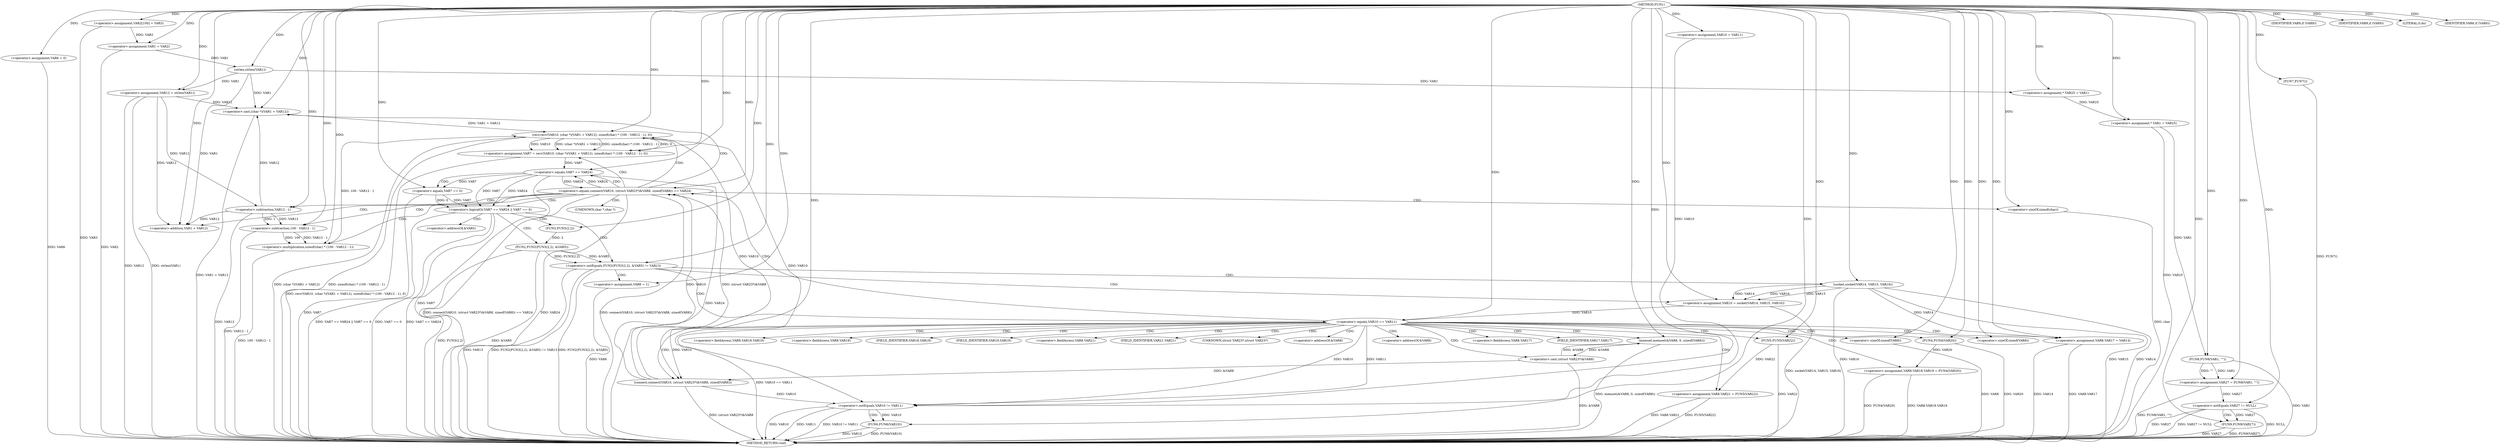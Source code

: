 digraph FUN1 {  
"1000100" [label = "(METHOD,FUN1)" ]
"1000263" [label = "(METHOD_RETURN,void)" ]
"1000104" [label = "(<operator>.assignment,VAR2[100] = VAR3)" ]
"1000107" [label = "(<operator>.assignment,VAR1 = VAR2)" ]
"1000113" [label = "(<operator>.assignment,VAR6 = 0)" ]
"1000120" [label = "(<operator>.assignment,VAR10 = VAR11)" ]
"1000124" [label = "(<operator>.assignment,VAR12 = strlen(VAR1))" ]
"1000126" [label = "(strlen,strlen(VAR1))" ]
"1000131" [label = "(<operator>.notEquals,FUN2(FUN3(2,2), &VAR5) != VAR13)" ]
"1000132" [label = "(FUN2,FUN2(FUN3(2,2), &VAR5))" ]
"1000133" [label = "(FUN3,FUN3(2,2))" ]
"1000141" [label = "(<operator>.assignment,VAR6 = 1)" ]
"1000144" [label = "(<operator>.assignment,VAR10 = socket(VAR14, VAR15, VAR16))" ]
"1000146" [label = "(socket,socket(VAR14, VAR15, VAR16))" ]
"1000151" [label = "(<operator>.equals,VAR10 == VAR11)" ]
"1000156" [label = "(memset,memset(&VAR8, 0, sizeof(VAR8)))" ]
"1000160" [label = "(<operator>.sizeOf,sizeof(VAR8))" ]
"1000162" [label = "(<operator>.assignment,VAR8.VAR17 = VAR14)" ]
"1000167" [label = "(<operator>.assignment,VAR8.VAR18.VAR19 = FUN4(VAR20))" ]
"1000173" [label = "(FUN4,FUN4(VAR20))" ]
"1000175" [label = "(<operator>.assignment,VAR8.VAR21 = FUN5(VAR22))" ]
"1000179" [label = "(FUN5,FUN5(VAR22))" ]
"1000182" [label = "(<operator>.equals,connect(VAR10, (struct VAR23*)&VAR8, sizeof(VAR8)) == VAR24)" ]
"1000183" [label = "(connect,connect(VAR10, (struct VAR23*)&VAR8, sizeof(VAR8)))" ]
"1000185" [label = "(<operator>.cast,(struct VAR23*)&VAR8)" ]
"1000189" [label = "(<operator>.sizeOf,sizeof(VAR8))" ]
"1000194" [label = "(<operator>.assignment,VAR7 = recv(VAR10, (char *)(VAR1 + VAR12), sizeof(char) * (100 - VAR12 - 1), 0))" ]
"1000196" [label = "(recv,recv(VAR10, (char *)(VAR1 + VAR12), sizeof(char) * (100 - VAR12 - 1), 0))" ]
"1000198" [label = "(<operator>.cast,(char *)(VAR1 + VAR12))" ]
"1000200" [label = "(<operator>.addition,VAR1 + VAR12)" ]
"1000203" [label = "(<operator>.multiplication,sizeof(char) * (100 - VAR12 - 1))" ]
"1000204" [label = "(<operator>.sizeOf,sizeof(char))" ]
"1000206" [label = "(<operator>.subtraction,100 - VAR12 - 1)" ]
"1000208" [label = "(<operator>.subtraction,VAR12 - 1)" ]
"1000213" [label = "(<operator>.logicalOr,VAR7 == VAR24 || VAR7 == 0)" ]
"1000214" [label = "(<operator>.equals,VAR7 == VAR24)" ]
"1000217" [label = "(<operator>.equals,VAR7 == 0)" ]
"1000223" [label = "(IDENTIFIER,VAR9,if (VAR9))" ]
"1000226" [label = "(IDENTIFIER,VAR9,if (VAR9))" ]
"1000228" [label = "(LITERAL,0,do)" ]
"1000230" [label = "(<operator>.notEquals,VAR10 != VAR11)" ]
"1000234" [label = "(FUN6,FUN6(VAR10))" ]
"1000237" [label = "(IDENTIFIER,VAR6,if (VAR6))" ]
"1000239" [label = "(FUN7,FUN7())" ]
"1000242" [label = "(<operator>.assignment,* VAR25 = VAR1)" ]
"1000246" [label = "(<operator>.assignment,* VAR1 = VAR25)" ]
"1000251" [label = "(<operator>.assignment,VAR27 = FUN8(VAR1, \"\"))" ]
"1000253" [label = "(FUN8,FUN8(VAR1, \"\"))" ]
"1000257" [label = "(<operator>.notEquals,VAR27 != NULL)" ]
"1000261" [label = "(FUN9,FUN9(VAR27))" ]
"1000136" [label = "(<operator>.addressOf,&VAR5)" ]
"1000157" [label = "(<operator>.addressOf,&VAR8)" ]
"1000163" [label = "(<operator>.fieldAccess,VAR8.VAR17)" ]
"1000165" [label = "(FIELD_IDENTIFIER,VAR17,VAR17)" ]
"1000168" [label = "(<operator>.fieldAccess,VAR8.VAR18.VAR19)" ]
"1000169" [label = "(<operator>.fieldAccess,VAR8.VAR18)" ]
"1000171" [label = "(FIELD_IDENTIFIER,VAR18,VAR18)" ]
"1000172" [label = "(FIELD_IDENTIFIER,VAR19,VAR19)" ]
"1000176" [label = "(<operator>.fieldAccess,VAR8.VAR21)" ]
"1000178" [label = "(FIELD_IDENTIFIER,VAR21,VAR21)" ]
"1000186" [label = "(UNKNOWN,struct VAR23*,struct VAR23*)" ]
"1000187" [label = "(<operator>.addressOf,&VAR8)" ]
"1000199" [label = "(UNKNOWN,char *,char *)" ]
  "1000208" -> "1000263"  [ label = "DDG: VAR12"] 
  "1000183" -> "1000263"  [ label = "DDG: (struct VAR23*)&VAR8"] 
  "1000162" -> "1000263"  [ label = "DDG: VAR14"] 
  "1000230" -> "1000263"  [ label = "DDG: VAR10"] 
  "1000132" -> "1000263"  [ label = "DDG: FUN3(2,2)"] 
  "1000261" -> "1000263"  [ label = "DDG: VAR27"] 
  "1000230" -> "1000263"  [ label = "DDG: VAR11"] 
  "1000204" -> "1000263"  [ label = "DDG: char"] 
  "1000182" -> "1000263"  [ label = "DDG: connect(VAR10, (struct VAR23*)&VAR8, sizeof(VAR8)) == VAR24"] 
  "1000257" -> "1000263"  [ label = "DDG: NULL"] 
  "1000246" -> "1000263"  [ label = "DDG: VAR25"] 
  "1000167" -> "1000263"  [ label = "DDG: VAR8.VAR18.VAR19"] 
  "1000124" -> "1000263"  [ label = "DDG: strlen(VAR1)"] 
  "1000185" -> "1000263"  [ label = "DDG: &VAR8"] 
  "1000141" -> "1000263"  [ label = "DDG: VAR6"] 
  "1000124" -> "1000263"  [ label = "DDG: VAR12"] 
  "1000151" -> "1000263"  [ label = "DDG: VAR10 == VAR11"] 
  "1000239" -> "1000263"  [ label = "DDG: FUN7()"] 
  "1000251" -> "1000263"  [ label = "DDG: FUN8(VAR1, \"\")"] 
  "1000234" -> "1000263"  [ label = "DDG: VAR10"] 
  "1000189" -> "1000263"  [ label = "DDG: VAR8"] 
  "1000198" -> "1000263"  [ label = "DDG: VAR1 + VAR12"] 
  "1000214" -> "1000263"  [ label = "DDG: VAR24"] 
  "1000175" -> "1000263"  [ label = "DDG: FUN5(VAR22)"] 
  "1000213" -> "1000263"  [ label = "DDG: VAR7 == 0"] 
  "1000113" -> "1000263"  [ label = "DDG: VAR6"] 
  "1000213" -> "1000263"  [ label = "DDG: VAR7 == VAR24"] 
  "1000253" -> "1000263"  [ label = "DDG: VAR1"] 
  "1000203" -> "1000263"  [ label = "DDG: 100 - VAR12 - 1"] 
  "1000131" -> "1000263"  [ label = "DDG: FUN2(FUN3(2,2), &VAR5)"] 
  "1000182" -> "1000263"  [ label = "DDG: VAR24"] 
  "1000179" -> "1000263"  [ label = "DDG: VAR22"] 
  "1000217" -> "1000263"  [ label = "DDG: VAR7"] 
  "1000196" -> "1000263"  [ label = "DDG: sizeof(char) * (100 - VAR12 - 1)"] 
  "1000206" -> "1000263"  [ label = "DDG: VAR12 - 1"] 
  "1000146" -> "1000263"  [ label = "DDG: VAR16"] 
  "1000257" -> "1000263"  [ label = "DDG: VAR27"] 
  "1000146" -> "1000263"  [ label = "DDG: VAR15"] 
  "1000175" -> "1000263"  [ label = "DDG: VAR8.VAR21"] 
  "1000213" -> "1000263"  [ label = "DDG: VAR7 == VAR24 || VAR7 == 0"] 
  "1000167" -> "1000263"  [ label = "DDG: FUN4(VAR20)"] 
  "1000234" -> "1000263"  [ label = "DDG: FUN6(VAR10)"] 
  "1000230" -> "1000263"  [ label = "DDG: VAR10 != VAR11"] 
  "1000132" -> "1000263"  [ label = "DDG: &VAR5"] 
  "1000214" -> "1000263"  [ label = "DDG: VAR7"] 
  "1000257" -> "1000263"  [ label = "DDG: VAR27 != NULL"] 
  "1000261" -> "1000263"  [ label = "DDG: FUN9(VAR27)"] 
  "1000156" -> "1000263"  [ label = "DDG: memset(&VAR8, 0, sizeof(VAR8))"] 
  "1000131" -> "1000263"  [ label = "DDG: VAR13"] 
  "1000162" -> "1000263"  [ label = "DDG: VAR8.VAR17"] 
  "1000194" -> "1000263"  [ label = "DDG: recv(VAR10, (char *)(VAR1 + VAR12), sizeof(char) * (100 - VAR12 - 1), 0)"] 
  "1000144" -> "1000263"  [ label = "DDG: socket(VAR14, VAR15, VAR16)"] 
  "1000146" -> "1000263"  [ label = "DDG: VAR14"] 
  "1000182" -> "1000263"  [ label = "DDG: connect(VAR10, (struct VAR23*)&VAR8, sizeof(VAR8))"] 
  "1000173" -> "1000263"  [ label = "DDG: VAR20"] 
  "1000104" -> "1000263"  [ label = "DDG: VAR3"] 
  "1000107" -> "1000263"  [ label = "DDG: VAR2"] 
  "1000131" -> "1000263"  [ label = "DDG: FUN2(FUN3(2,2), &VAR5) != VAR13"] 
  "1000196" -> "1000263"  [ label = "DDG: (char *)(VAR1 + VAR12)"] 
  "1000100" -> "1000104"  [ label = "DDG: "] 
  "1000104" -> "1000107"  [ label = "DDG: VAR2"] 
  "1000100" -> "1000107"  [ label = "DDG: "] 
  "1000100" -> "1000113"  [ label = "DDG: "] 
  "1000100" -> "1000120"  [ label = "DDG: "] 
  "1000126" -> "1000124"  [ label = "DDG: VAR1"] 
  "1000100" -> "1000124"  [ label = "DDG: "] 
  "1000107" -> "1000126"  [ label = "DDG: VAR1"] 
  "1000100" -> "1000126"  [ label = "DDG: "] 
  "1000132" -> "1000131"  [ label = "DDG: FUN3(2,2)"] 
  "1000132" -> "1000131"  [ label = "DDG: &VAR5"] 
  "1000133" -> "1000132"  [ label = "DDG: 2"] 
  "1000100" -> "1000133"  [ label = "DDG: "] 
  "1000100" -> "1000131"  [ label = "DDG: "] 
  "1000100" -> "1000141"  [ label = "DDG: "] 
  "1000146" -> "1000144"  [ label = "DDG: VAR14"] 
  "1000146" -> "1000144"  [ label = "DDG: VAR15"] 
  "1000146" -> "1000144"  [ label = "DDG: VAR16"] 
  "1000100" -> "1000144"  [ label = "DDG: "] 
  "1000100" -> "1000146"  [ label = "DDG: "] 
  "1000144" -> "1000151"  [ label = "DDG: VAR10"] 
  "1000100" -> "1000151"  [ label = "DDG: "] 
  "1000185" -> "1000156"  [ label = "DDG: &VAR8"] 
  "1000100" -> "1000156"  [ label = "DDG: "] 
  "1000100" -> "1000160"  [ label = "DDG: "] 
  "1000146" -> "1000162"  [ label = "DDG: VAR14"] 
  "1000100" -> "1000162"  [ label = "DDG: "] 
  "1000173" -> "1000167"  [ label = "DDG: VAR20"] 
  "1000100" -> "1000173"  [ label = "DDG: "] 
  "1000179" -> "1000175"  [ label = "DDG: VAR22"] 
  "1000100" -> "1000179"  [ label = "DDG: "] 
  "1000183" -> "1000182"  [ label = "DDG: VAR10"] 
  "1000183" -> "1000182"  [ label = "DDG: (struct VAR23*)&VAR8"] 
  "1000151" -> "1000183"  [ label = "DDG: VAR10"] 
  "1000100" -> "1000183"  [ label = "DDG: "] 
  "1000185" -> "1000183"  [ label = "DDG: &VAR8"] 
  "1000156" -> "1000185"  [ label = "DDG: &VAR8"] 
  "1000100" -> "1000189"  [ label = "DDG: "] 
  "1000214" -> "1000182"  [ label = "DDG: VAR24"] 
  "1000100" -> "1000182"  [ label = "DDG: "] 
  "1000196" -> "1000194"  [ label = "DDG: VAR10"] 
  "1000196" -> "1000194"  [ label = "DDG: (char *)(VAR1 + VAR12)"] 
  "1000196" -> "1000194"  [ label = "DDG: sizeof(char) * (100 - VAR12 - 1)"] 
  "1000196" -> "1000194"  [ label = "DDG: 0"] 
  "1000100" -> "1000194"  [ label = "DDG: "] 
  "1000183" -> "1000196"  [ label = "DDG: VAR10"] 
  "1000100" -> "1000196"  [ label = "DDG: "] 
  "1000198" -> "1000196"  [ label = "DDG: VAR1 + VAR12"] 
  "1000126" -> "1000198"  [ label = "DDG: VAR1"] 
  "1000100" -> "1000198"  [ label = "DDG: "] 
  "1000124" -> "1000198"  [ label = "DDG: VAR12"] 
  "1000208" -> "1000198"  [ label = "DDG: VAR12"] 
  "1000126" -> "1000200"  [ label = "DDG: VAR1"] 
  "1000100" -> "1000200"  [ label = "DDG: "] 
  "1000124" -> "1000200"  [ label = "DDG: VAR12"] 
  "1000208" -> "1000200"  [ label = "DDG: VAR12"] 
  "1000203" -> "1000196"  [ label = "DDG: 100 - VAR12 - 1"] 
  "1000100" -> "1000203"  [ label = "DDG: "] 
  "1000100" -> "1000204"  [ label = "DDG: "] 
  "1000206" -> "1000203"  [ label = "DDG: 100"] 
  "1000206" -> "1000203"  [ label = "DDG: VAR12 - 1"] 
  "1000100" -> "1000206"  [ label = "DDG: "] 
  "1000208" -> "1000206"  [ label = "DDG: VAR12"] 
  "1000208" -> "1000206"  [ label = "DDG: 1"] 
  "1000100" -> "1000208"  [ label = "DDG: "] 
  "1000124" -> "1000208"  [ label = "DDG: VAR12"] 
  "1000214" -> "1000213"  [ label = "DDG: VAR7"] 
  "1000214" -> "1000213"  [ label = "DDG: VAR24"] 
  "1000194" -> "1000214"  [ label = "DDG: VAR7"] 
  "1000100" -> "1000214"  [ label = "DDG: "] 
  "1000182" -> "1000214"  [ label = "DDG: VAR24"] 
  "1000217" -> "1000213"  [ label = "DDG: VAR7"] 
  "1000217" -> "1000213"  [ label = "DDG: 0"] 
  "1000214" -> "1000217"  [ label = "DDG: VAR7"] 
  "1000100" -> "1000217"  [ label = "DDG: "] 
  "1000100" -> "1000223"  [ label = "DDG: "] 
  "1000100" -> "1000226"  [ label = "DDG: "] 
  "1000100" -> "1000228"  [ label = "DDG: "] 
  "1000120" -> "1000230"  [ label = "DDG: VAR10"] 
  "1000196" -> "1000230"  [ label = "DDG: VAR10"] 
  "1000183" -> "1000230"  [ label = "DDG: VAR10"] 
  "1000151" -> "1000230"  [ label = "DDG: VAR10"] 
  "1000100" -> "1000230"  [ label = "DDG: "] 
  "1000151" -> "1000230"  [ label = "DDG: VAR11"] 
  "1000230" -> "1000234"  [ label = "DDG: VAR10"] 
  "1000100" -> "1000234"  [ label = "DDG: "] 
  "1000100" -> "1000237"  [ label = "DDG: "] 
  "1000100" -> "1000239"  [ label = "DDG: "] 
  "1000126" -> "1000242"  [ label = "DDG: VAR1"] 
  "1000100" -> "1000242"  [ label = "DDG: "] 
  "1000242" -> "1000246"  [ label = "DDG: VAR25"] 
  "1000100" -> "1000246"  [ label = "DDG: "] 
  "1000253" -> "1000251"  [ label = "DDG: VAR1"] 
  "1000253" -> "1000251"  [ label = "DDG: \"\""] 
  "1000100" -> "1000251"  [ label = "DDG: "] 
  "1000246" -> "1000253"  [ label = "DDG: VAR1"] 
  "1000100" -> "1000253"  [ label = "DDG: "] 
  "1000251" -> "1000257"  [ label = "DDG: VAR27"] 
  "1000100" -> "1000257"  [ label = "DDG: "] 
  "1000257" -> "1000261"  [ label = "DDG: VAR27"] 
  "1000100" -> "1000261"  [ label = "DDG: "] 
  "1000131" -> "1000141"  [ label = "CDG: "] 
  "1000131" -> "1000144"  [ label = "CDG: "] 
  "1000131" -> "1000151"  [ label = "CDG: "] 
  "1000131" -> "1000146"  [ label = "CDG: "] 
  "1000151" -> "1000156"  [ label = "CDG: "] 
  "1000151" -> "1000182"  [ label = "CDG: "] 
  "1000151" -> "1000186"  [ label = "CDG: "] 
  "1000151" -> "1000183"  [ label = "CDG: "] 
  "1000151" -> "1000165"  [ label = "CDG: "] 
  "1000151" -> "1000157"  [ label = "CDG: "] 
  "1000151" -> "1000172"  [ label = "CDG: "] 
  "1000151" -> "1000189"  [ label = "CDG: "] 
  "1000151" -> "1000169"  [ label = "CDG: "] 
  "1000151" -> "1000163"  [ label = "CDG: "] 
  "1000151" -> "1000168"  [ label = "CDG: "] 
  "1000151" -> "1000178"  [ label = "CDG: "] 
  "1000151" -> "1000167"  [ label = "CDG: "] 
  "1000151" -> "1000173"  [ label = "CDG: "] 
  "1000151" -> "1000175"  [ label = "CDG: "] 
  "1000151" -> "1000160"  [ label = "CDG: "] 
  "1000151" -> "1000171"  [ label = "CDG: "] 
  "1000151" -> "1000179"  [ label = "CDG: "] 
  "1000151" -> "1000176"  [ label = "CDG: "] 
  "1000151" -> "1000162"  [ label = "CDG: "] 
  "1000151" -> "1000187"  [ label = "CDG: "] 
  "1000151" -> "1000185"  [ label = "CDG: "] 
  "1000182" -> "1000200"  [ label = "CDG: "] 
  "1000182" -> "1000208"  [ label = "CDG: "] 
  "1000182" -> "1000199"  [ label = "CDG: "] 
  "1000182" -> "1000213"  [ label = "CDG: "] 
  "1000182" -> "1000204"  [ label = "CDG: "] 
  "1000182" -> "1000196"  [ label = "CDG: "] 
  "1000182" -> "1000206"  [ label = "CDG: "] 
  "1000182" -> "1000203"  [ label = "CDG: "] 
  "1000182" -> "1000214"  [ label = "CDG: "] 
  "1000182" -> "1000194"  [ label = "CDG: "] 
  "1000182" -> "1000198"  [ label = "CDG: "] 
  "1000213" -> "1000133"  [ label = "CDG: "] 
  "1000213" -> "1000136"  [ label = "CDG: "] 
  "1000213" -> "1000131"  [ label = "CDG: "] 
  "1000213" -> "1000132"  [ label = "CDG: "] 
  "1000214" -> "1000217"  [ label = "CDG: "] 
  "1000230" -> "1000234"  [ label = "CDG: "] 
  "1000257" -> "1000261"  [ label = "CDG: "] 
}
